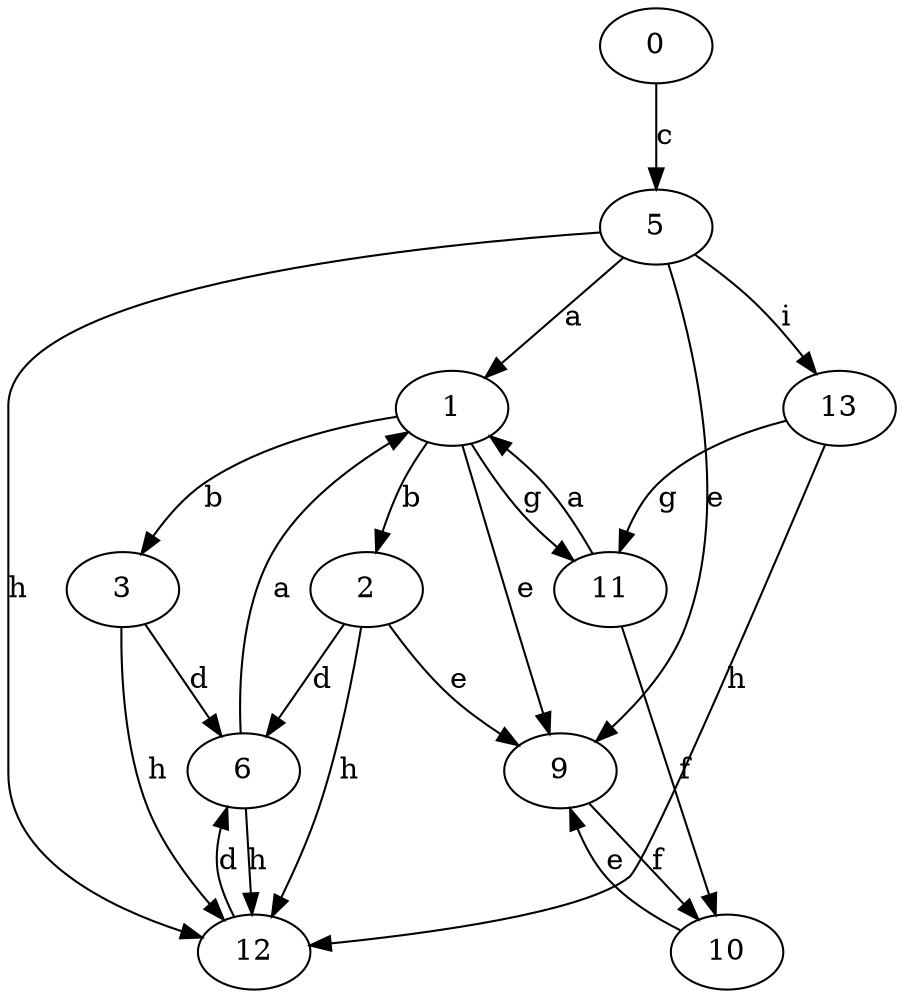 strict digraph  {
1;
2;
3;
5;
6;
9;
10;
11;
12;
13;
0;
1 -> 2  [label=b];
1 -> 3  [label=b];
1 -> 9  [label=e];
1 -> 11  [label=g];
2 -> 6  [label=d];
2 -> 9  [label=e];
2 -> 12  [label=h];
3 -> 6  [label=d];
3 -> 12  [label=h];
5 -> 1  [label=a];
5 -> 9  [label=e];
5 -> 12  [label=h];
5 -> 13  [label=i];
6 -> 1  [label=a];
6 -> 12  [label=h];
9 -> 10  [label=f];
10 -> 9  [label=e];
11 -> 1  [label=a];
11 -> 10  [label=f];
12 -> 6  [label=d];
13 -> 11  [label=g];
13 -> 12  [label=h];
0 -> 5  [label=c];
}
